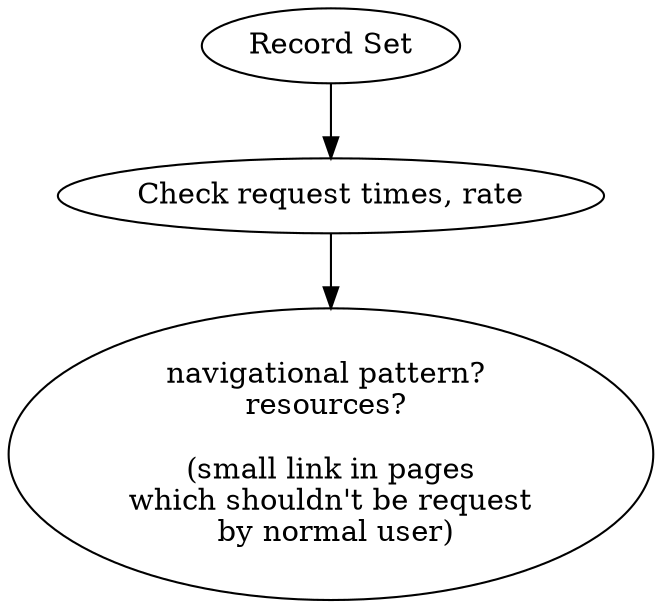digraph G{
    node1 [label = "Record Set"]
    node2 [label = "Check request times, rate"]
    node3 [label = "navigational pattern? \n resources?  \n\n (small link in pages \n which shouldn't be request \n by normal user)"]

    node1 -> node2 -> node3
}
